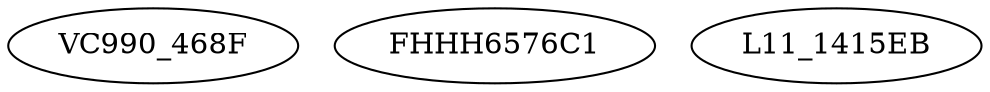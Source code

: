strict graph  {
"./MALWR/familia_3/VC990_468FF2C12CFFC7E5B2FE0EE6BB3B239E" [label=VC990_468F];
"./MALWR/familia_3/FHHH6576C196385407B0F7F4B1B537D88983" [label=FHHH6576C1];
"./MALWR/familia_3/L11_1415EB8519D13328091CC5C76A624E3D" [label=L11_1415EB];
}
